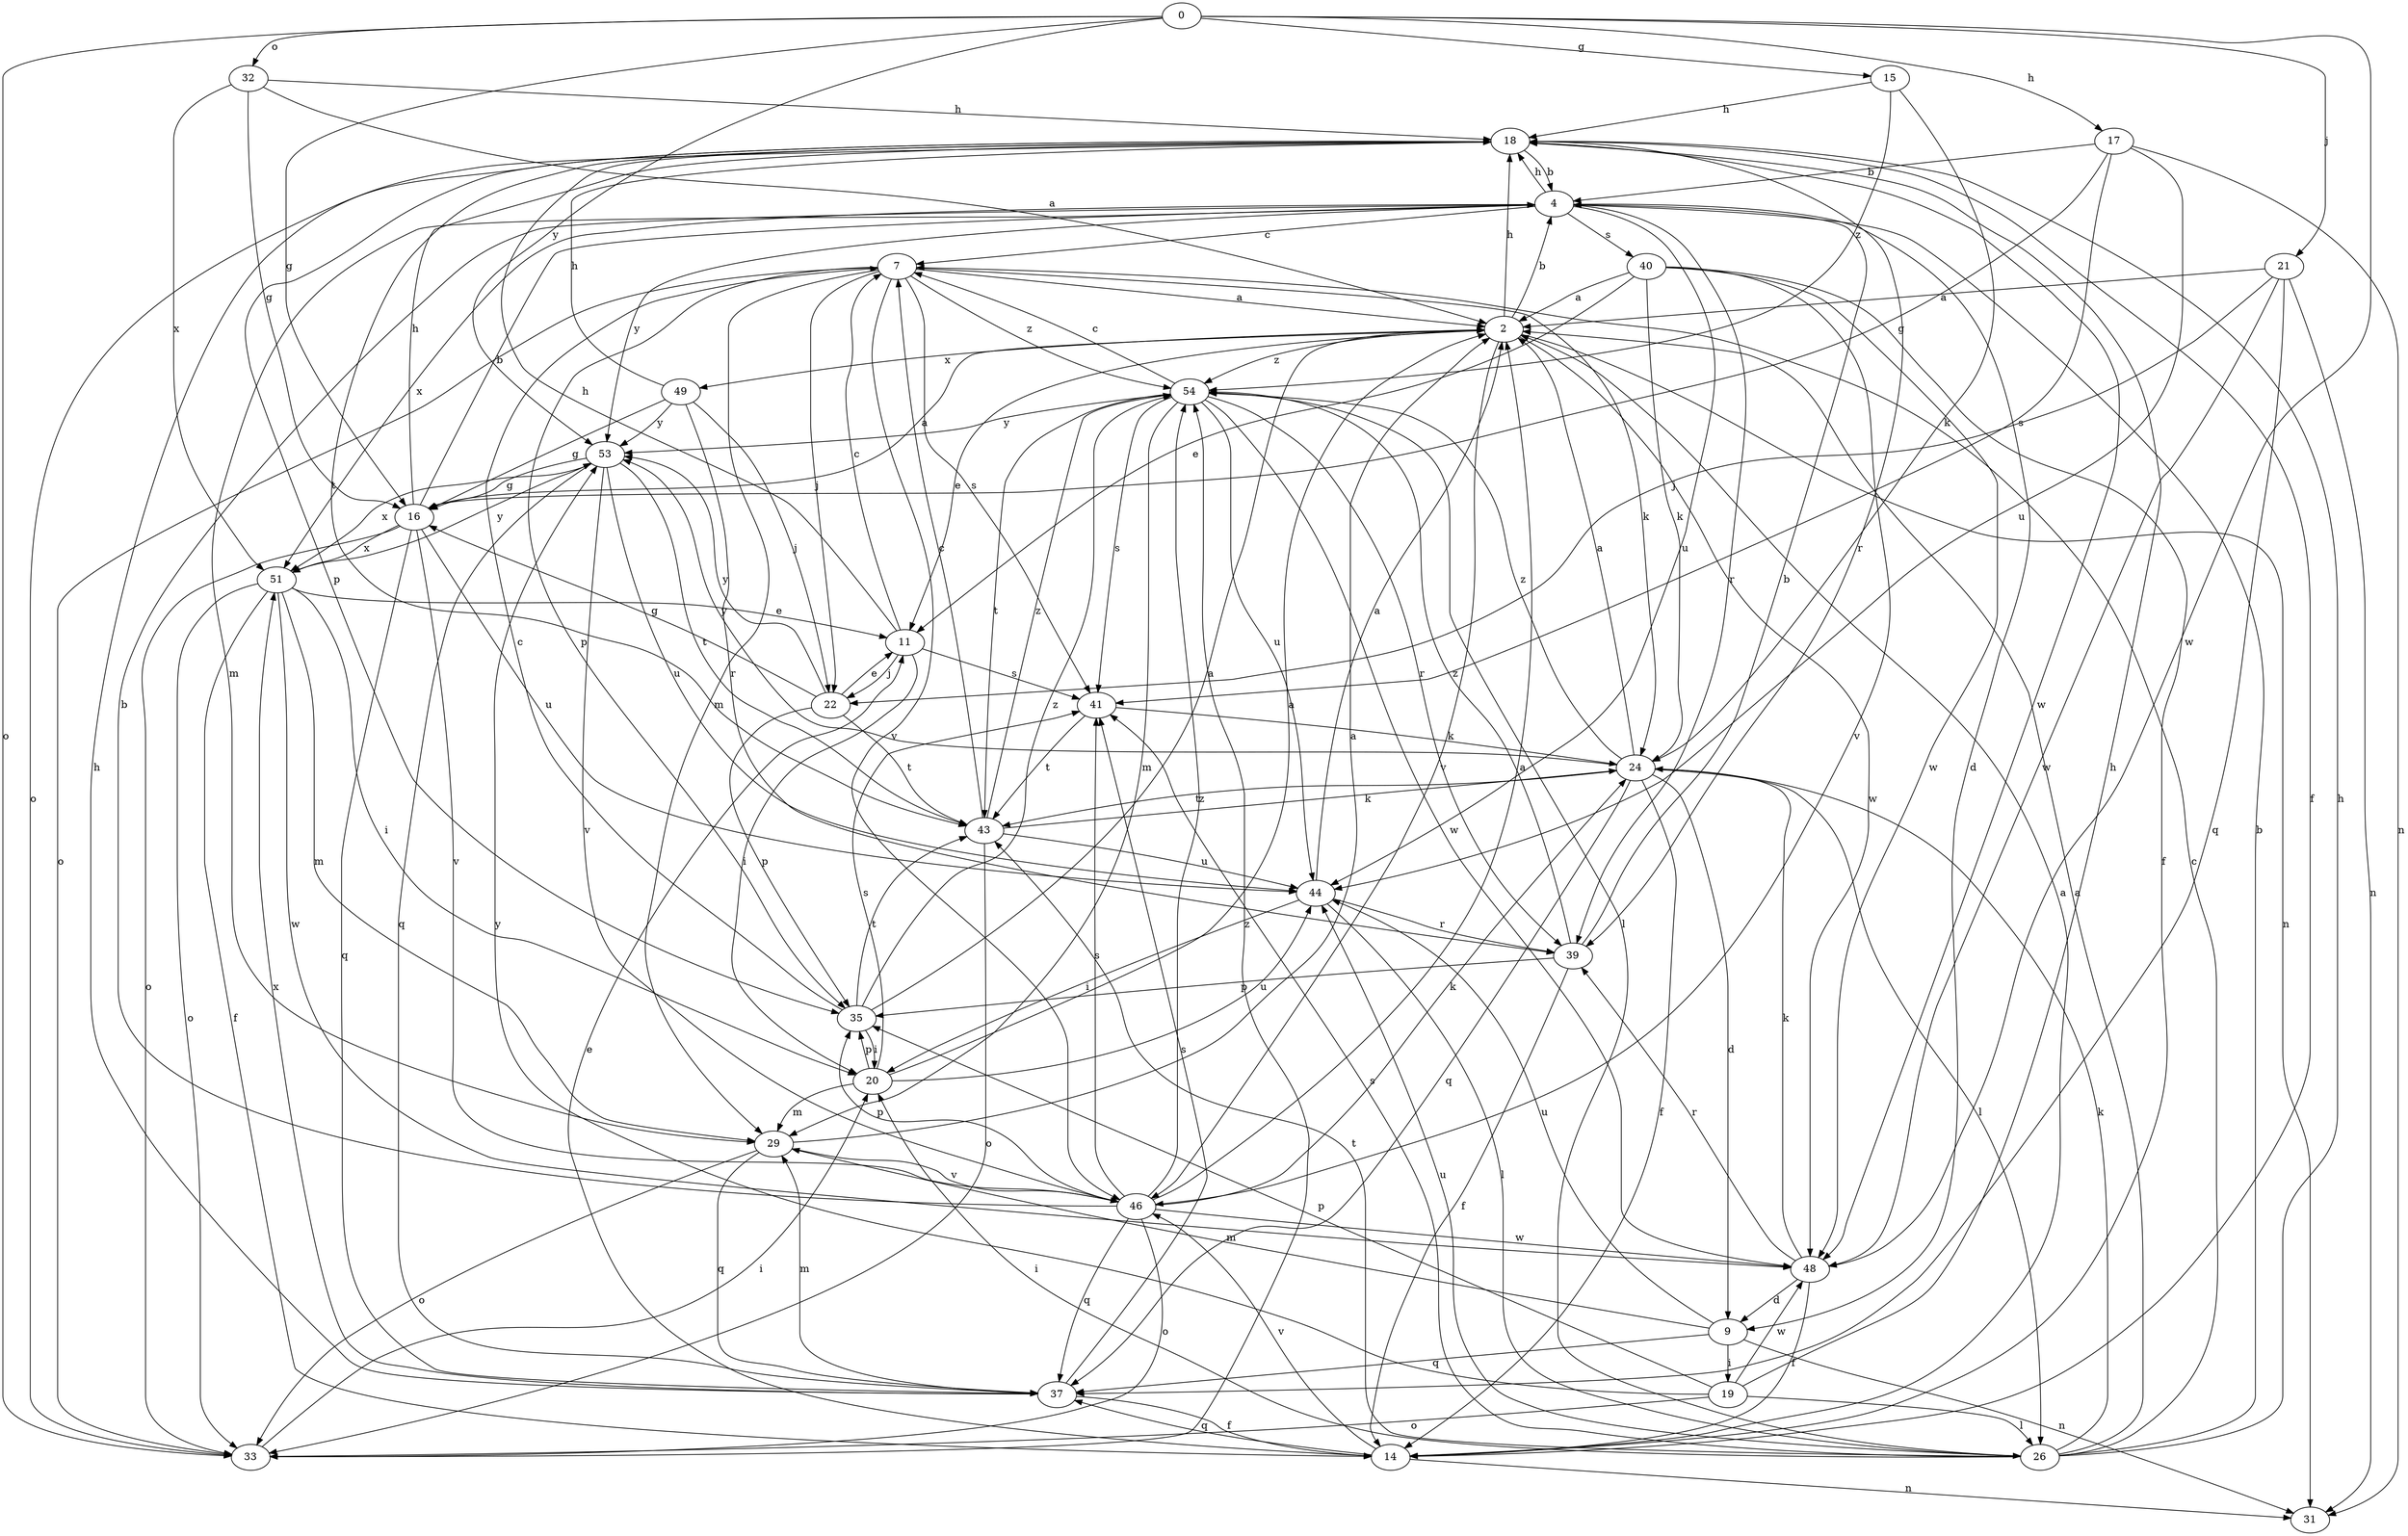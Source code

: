 strict digraph  {
0;
2;
4;
7;
9;
11;
14;
15;
16;
17;
18;
19;
20;
21;
22;
24;
26;
29;
31;
32;
33;
35;
37;
39;
40;
41;
43;
44;
46;
48;
49;
51;
53;
54;
0 -> 15  [label=g];
0 -> 16  [label=g];
0 -> 17  [label=h];
0 -> 21  [label=j];
0 -> 32  [label=o];
0 -> 33  [label=o];
0 -> 48  [label=w];
0 -> 53  [label=y];
2 -> 4  [label=b];
2 -> 11  [label=e];
2 -> 18  [label=h];
2 -> 31  [label=n];
2 -> 46  [label=v];
2 -> 48  [label=w];
2 -> 49  [label=x];
2 -> 54  [label=z];
4 -> 7  [label=c];
4 -> 9  [label=d];
4 -> 18  [label=h];
4 -> 29  [label=m];
4 -> 39  [label=r];
4 -> 40  [label=s];
4 -> 44  [label=u];
4 -> 51  [label=x];
4 -> 53  [label=y];
7 -> 2  [label=a];
7 -> 22  [label=j];
7 -> 24  [label=k];
7 -> 29  [label=m];
7 -> 33  [label=o];
7 -> 35  [label=p];
7 -> 41  [label=s];
7 -> 46  [label=v];
7 -> 54  [label=z];
9 -> 19  [label=i];
9 -> 29  [label=m];
9 -> 31  [label=n];
9 -> 37  [label=q];
9 -> 44  [label=u];
11 -> 7  [label=c];
11 -> 18  [label=h];
11 -> 20  [label=i];
11 -> 22  [label=j];
11 -> 41  [label=s];
14 -> 2  [label=a];
14 -> 11  [label=e];
14 -> 31  [label=n];
14 -> 37  [label=q];
14 -> 46  [label=v];
15 -> 18  [label=h];
15 -> 24  [label=k];
15 -> 54  [label=z];
16 -> 2  [label=a];
16 -> 4  [label=b];
16 -> 18  [label=h];
16 -> 33  [label=o];
16 -> 37  [label=q];
16 -> 44  [label=u];
16 -> 46  [label=v];
16 -> 51  [label=x];
17 -> 4  [label=b];
17 -> 16  [label=g];
17 -> 31  [label=n];
17 -> 41  [label=s];
17 -> 44  [label=u];
18 -> 4  [label=b];
18 -> 14  [label=f];
18 -> 33  [label=o];
18 -> 35  [label=p];
18 -> 39  [label=r];
18 -> 43  [label=t];
18 -> 48  [label=w];
19 -> 18  [label=h];
19 -> 26  [label=l];
19 -> 33  [label=o];
19 -> 35  [label=p];
19 -> 48  [label=w];
19 -> 53  [label=y];
20 -> 2  [label=a];
20 -> 29  [label=m];
20 -> 35  [label=p];
20 -> 41  [label=s];
20 -> 44  [label=u];
21 -> 2  [label=a];
21 -> 22  [label=j];
21 -> 31  [label=n];
21 -> 37  [label=q];
21 -> 48  [label=w];
22 -> 11  [label=e];
22 -> 16  [label=g];
22 -> 35  [label=p];
22 -> 43  [label=t];
22 -> 53  [label=y];
24 -> 2  [label=a];
24 -> 9  [label=d];
24 -> 14  [label=f];
24 -> 26  [label=l];
24 -> 37  [label=q];
24 -> 43  [label=t];
24 -> 53  [label=y];
24 -> 54  [label=z];
26 -> 2  [label=a];
26 -> 4  [label=b];
26 -> 7  [label=c];
26 -> 18  [label=h];
26 -> 20  [label=i];
26 -> 24  [label=k];
26 -> 41  [label=s];
26 -> 43  [label=t];
26 -> 44  [label=u];
29 -> 2  [label=a];
29 -> 33  [label=o];
29 -> 37  [label=q];
29 -> 46  [label=v];
32 -> 2  [label=a];
32 -> 16  [label=g];
32 -> 18  [label=h];
32 -> 51  [label=x];
33 -> 20  [label=i];
33 -> 54  [label=z];
35 -> 2  [label=a];
35 -> 7  [label=c];
35 -> 20  [label=i];
35 -> 43  [label=t];
35 -> 54  [label=z];
37 -> 14  [label=f];
37 -> 18  [label=h];
37 -> 29  [label=m];
37 -> 41  [label=s];
37 -> 51  [label=x];
39 -> 4  [label=b];
39 -> 14  [label=f];
39 -> 35  [label=p];
39 -> 54  [label=z];
40 -> 2  [label=a];
40 -> 11  [label=e];
40 -> 14  [label=f];
40 -> 24  [label=k];
40 -> 46  [label=v];
40 -> 48  [label=w];
41 -> 24  [label=k];
41 -> 43  [label=t];
43 -> 7  [label=c];
43 -> 24  [label=k];
43 -> 33  [label=o];
43 -> 44  [label=u];
43 -> 54  [label=z];
44 -> 2  [label=a];
44 -> 20  [label=i];
44 -> 26  [label=l];
44 -> 39  [label=r];
46 -> 2  [label=a];
46 -> 4  [label=b];
46 -> 24  [label=k];
46 -> 33  [label=o];
46 -> 35  [label=p];
46 -> 37  [label=q];
46 -> 41  [label=s];
46 -> 48  [label=w];
46 -> 54  [label=z];
48 -> 9  [label=d];
48 -> 14  [label=f];
48 -> 24  [label=k];
48 -> 39  [label=r];
49 -> 16  [label=g];
49 -> 18  [label=h];
49 -> 22  [label=j];
49 -> 39  [label=r];
49 -> 53  [label=y];
51 -> 11  [label=e];
51 -> 14  [label=f];
51 -> 20  [label=i];
51 -> 29  [label=m];
51 -> 33  [label=o];
51 -> 48  [label=w];
51 -> 53  [label=y];
53 -> 16  [label=g];
53 -> 37  [label=q];
53 -> 43  [label=t];
53 -> 44  [label=u];
53 -> 46  [label=v];
53 -> 51  [label=x];
54 -> 7  [label=c];
54 -> 26  [label=l];
54 -> 29  [label=m];
54 -> 39  [label=r];
54 -> 41  [label=s];
54 -> 43  [label=t];
54 -> 44  [label=u];
54 -> 48  [label=w];
54 -> 53  [label=y];
}
